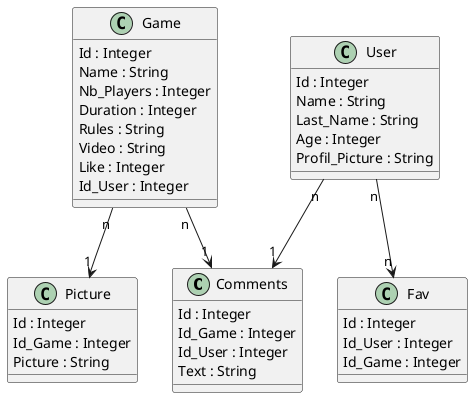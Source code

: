 @startuml CarteBlanche

class Comments
{
    Id : Integer
    Id_Game : Integer
    Id_User : Integer
    Text : String
}

class Fav
{
    Id : Integer
    Id_User : Integer
    Id_Game : Integer
}

class Game 
{
    Id : Integer
    Name : String
    Nb_Players : Integer
    Duration : Integer
    Rules : String
    Video : String
    Like : Integer
    Id_User : Integer
}

Game "n" --> "1"Comments
Game "n" --> "1" Picture

class Picture 
{
    Id : Integer
    Id_Game : Integer
    Picture : String
}

class User 
{
    Id : Integer
    Name : String
    Last_Name : String
    Age : Integer
    Profil_Picture : String 
}

User "n" --> "1"Comments
User "n" --> "n"Fav


@enduml